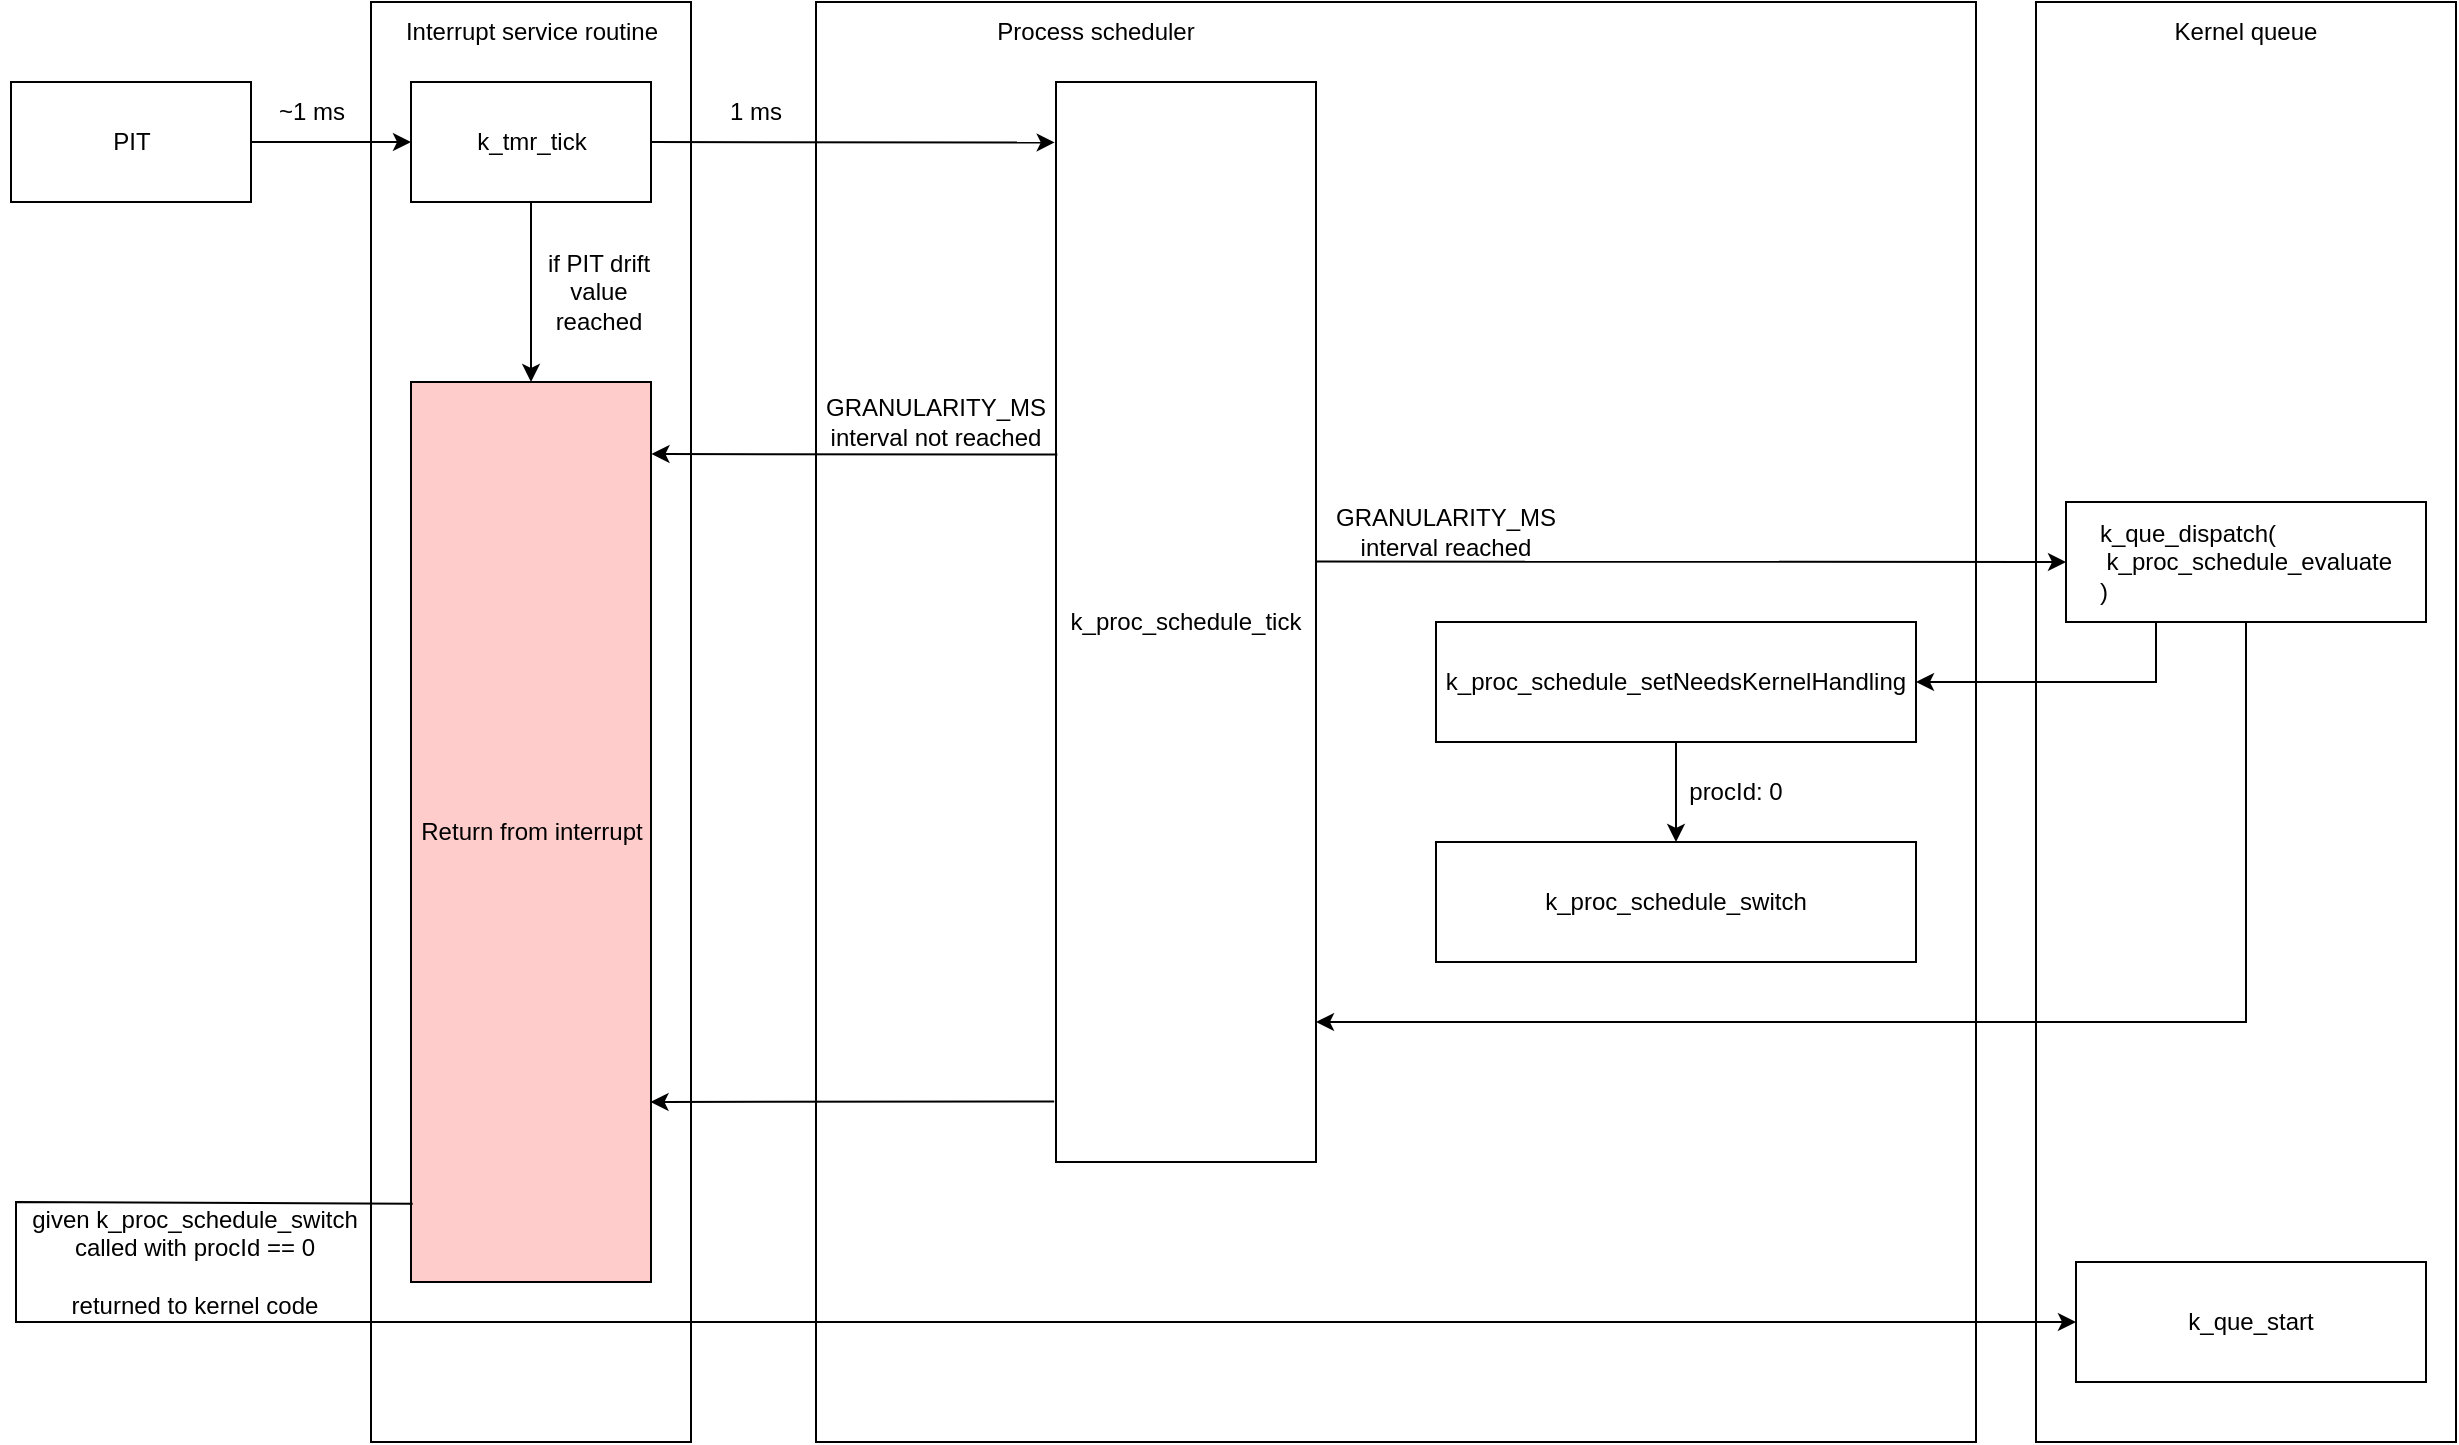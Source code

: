 <mxfile version="20.8.13" type="github">
  <diagram id="C5RBs43oDa-KdzZeNtuy" name="Page-1">
    <mxGraphModel dx="2630" dy="2167" grid="1" gridSize="10" guides="1" tooltips="1" connect="1" arrows="1" fold="1" page="1" pageScale="1" pageWidth="827" pageHeight="1169" math="0" shadow="0">
      <root>
        <mxCell id="WIyWlLk6GJQsqaUBKTNV-0" />
        <mxCell id="WIyWlLk6GJQsqaUBKTNV-1" parent="WIyWlLk6GJQsqaUBKTNV-0" />
        <mxCell id="M0FN-xJ6hnQDgg32db2r-20" value="" style="rounded=0;whiteSpace=wrap;html=1;" vertex="1" parent="WIyWlLk6GJQsqaUBKTNV-1">
          <mxGeometry x="147.5" y="-30" width="160" height="720" as="geometry" />
        </mxCell>
        <mxCell id="M0FN-xJ6hnQDgg32db2r-15" value="" style="rounded=0;whiteSpace=wrap;html=1;" vertex="1" parent="WIyWlLk6GJQsqaUBKTNV-1">
          <mxGeometry x="980" y="-30" width="210" height="720" as="geometry" />
        </mxCell>
        <mxCell id="M0FN-xJ6hnQDgg32db2r-13" value="" style="rounded=0;whiteSpace=wrap;html=1;" vertex="1" parent="WIyWlLk6GJQsqaUBKTNV-1">
          <mxGeometry x="370" y="-30" width="580" height="720" as="geometry" />
        </mxCell>
        <mxCell id="M0FN-xJ6hnQDgg32db2r-0" value="PIT" style="rounded=0;whiteSpace=wrap;html=1;" vertex="1" parent="WIyWlLk6GJQsqaUBKTNV-1">
          <mxGeometry x="-32.5" y="10" width="120" height="60" as="geometry" />
        </mxCell>
        <mxCell id="M0FN-xJ6hnQDgg32db2r-1" value="" style="endArrow=classic;html=1;rounded=0;exitX=1;exitY=0.5;exitDx=0;exitDy=0;entryX=0;entryY=0.5;entryDx=0;entryDy=0;" edge="1" parent="WIyWlLk6GJQsqaUBKTNV-1" source="M0FN-xJ6hnQDgg32db2r-0" target="M0FN-xJ6hnQDgg32db2r-3">
          <mxGeometry width="50" height="50" relative="1" as="geometry">
            <mxPoint x="390" y="310" as="sourcePoint" />
            <mxPoint x="200" y="40" as="targetPoint" />
          </mxGeometry>
        </mxCell>
        <mxCell id="M0FN-xJ6hnQDgg32db2r-2" value="~1 ms" style="text;html=1;strokeColor=none;fillColor=none;align=center;verticalAlign=middle;whiteSpace=wrap;rounded=0;" vertex="1" parent="WIyWlLk6GJQsqaUBKTNV-1">
          <mxGeometry x="87.5" y="10" width="60" height="30" as="geometry" />
        </mxCell>
        <mxCell id="M0FN-xJ6hnQDgg32db2r-23" value="" style="edgeStyle=orthogonalEdgeStyle;rounded=0;orthogonalLoop=1;jettySize=auto;html=1;" edge="1" parent="WIyWlLk6GJQsqaUBKTNV-1" source="M0FN-xJ6hnQDgg32db2r-3" target="M0FN-xJ6hnQDgg32db2r-22">
          <mxGeometry relative="1" as="geometry" />
        </mxCell>
        <mxCell id="M0FN-xJ6hnQDgg32db2r-3" value="k_tmr_tick" style="rounded=0;whiteSpace=wrap;html=1;" vertex="1" parent="WIyWlLk6GJQsqaUBKTNV-1">
          <mxGeometry x="167.5" y="10" width="120" height="60" as="geometry" />
        </mxCell>
        <mxCell id="M0FN-xJ6hnQDgg32db2r-5" value="" style="endArrow=classic;html=1;rounded=0;exitX=1;exitY=0.5;exitDx=0;exitDy=0;entryX=-0.005;entryY=0.056;entryDx=0;entryDy=0;entryPerimeter=0;" edge="1" parent="WIyWlLk6GJQsqaUBKTNV-1" source="M0FN-xJ6hnQDgg32db2r-3" target="M0FN-xJ6hnQDgg32db2r-6">
          <mxGeometry width="50" height="50" relative="1" as="geometry">
            <mxPoint x="390" y="210" as="sourcePoint" />
            <mxPoint x="480" y="40" as="targetPoint" />
          </mxGeometry>
        </mxCell>
        <mxCell id="M0FN-xJ6hnQDgg32db2r-6" value="k_proc_schedule_tick" style="rounded=0;whiteSpace=wrap;html=1;" vertex="1" parent="WIyWlLk6GJQsqaUBKTNV-1">
          <mxGeometry x="490" y="10" width="130" height="540" as="geometry" />
        </mxCell>
        <mxCell id="M0FN-xJ6hnQDgg32db2r-7" value="&lt;div style=&quot;text-align: left;&quot;&gt;&lt;span style=&quot;background-color: initial;&quot;&gt;k_que_dispatch(&lt;/span&gt;&lt;/div&gt;&lt;span style=&quot;white-space: pre;&quot;&gt;&lt;div style=&quot;text-align: left;&quot;&gt;&lt;span style=&quot;background-color: initial;&quot;&gt;	&lt;/span&gt;&lt;span style=&quot;background-color: initial; white-space: normal;&quot;&gt;k_proc_schedule_evaluate&lt;/span&gt;&lt;/div&gt;&lt;/span&gt;&lt;div style=&quot;text-align: left;&quot;&gt;&lt;span style=&quot;background-color: initial;&quot;&gt;)&lt;/span&gt;&lt;/div&gt;" style="rounded=0;whiteSpace=wrap;html=1;" vertex="1" parent="WIyWlLk6GJQsqaUBKTNV-1">
          <mxGeometry x="995" y="220" width="180" height="60" as="geometry" />
        </mxCell>
        <mxCell id="M0FN-xJ6hnQDgg32db2r-8" value="1 ms" style="text;html=1;strokeColor=none;fillColor=none;align=center;verticalAlign=middle;whiteSpace=wrap;rounded=0;" vertex="1" parent="WIyWlLk6GJQsqaUBKTNV-1">
          <mxGeometry x="310" y="10" width="60" height="30" as="geometry" />
        </mxCell>
        <mxCell id="M0FN-xJ6hnQDgg32db2r-10" value="" style="endArrow=classic;html=1;rounded=0;exitX=1;exitY=0.444;exitDx=0;exitDy=0;entryX=0;entryY=0.5;entryDx=0;entryDy=0;exitPerimeter=0;" edge="1" parent="WIyWlLk6GJQsqaUBKTNV-1" source="M0FN-xJ6hnQDgg32db2r-6" target="M0FN-xJ6hnQDgg32db2r-7">
          <mxGeometry width="50" height="50" relative="1" as="geometry">
            <mxPoint x="710" y="220" as="sourcePoint" />
            <mxPoint x="610" y="30" as="targetPoint" />
          </mxGeometry>
        </mxCell>
        <mxCell id="M0FN-xJ6hnQDgg32db2r-11" value="GRANULARITY_MS interval reached" style="text;html=1;strokeColor=none;fillColor=none;align=center;verticalAlign=middle;whiteSpace=wrap;rounded=0;" vertex="1" parent="WIyWlLk6GJQsqaUBKTNV-1">
          <mxGeometry x="620" y="220" width="130" height="30" as="geometry" />
        </mxCell>
        <mxCell id="M0FN-xJ6hnQDgg32db2r-14" value="Process scheduler" style="text;html=1;strokeColor=none;fillColor=none;align=center;verticalAlign=middle;whiteSpace=wrap;rounded=0;" vertex="1" parent="WIyWlLk6GJQsqaUBKTNV-1">
          <mxGeometry x="440" y="-30" width="140" height="30" as="geometry" />
        </mxCell>
        <mxCell id="M0FN-xJ6hnQDgg32db2r-16" value="Kernel queue" style="text;html=1;strokeColor=none;fillColor=none;align=center;verticalAlign=middle;whiteSpace=wrap;rounded=0;" vertex="1" parent="WIyWlLk6GJQsqaUBKTNV-1">
          <mxGeometry x="1015" y="-30" width="140" height="30" as="geometry" />
        </mxCell>
        <mxCell id="M0FN-xJ6hnQDgg32db2r-21" value="Interrupt service routine" style="text;html=1;strokeColor=none;fillColor=none;align=center;verticalAlign=middle;whiteSpace=wrap;rounded=0;" vertex="1" parent="WIyWlLk6GJQsqaUBKTNV-1">
          <mxGeometry x="157.5" y="-30" width="140" height="30" as="geometry" />
        </mxCell>
        <mxCell id="M0FN-xJ6hnQDgg32db2r-22" value="Return from interrupt" style="rounded=0;whiteSpace=wrap;html=1;fillColor=#FFCCCC;" vertex="1" parent="WIyWlLk6GJQsqaUBKTNV-1">
          <mxGeometry x="167.5" y="160" width="120" height="450" as="geometry" />
        </mxCell>
        <mxCell id="M0FN-xJ6hnQDgg32db2r-24" value="if PIT drift value reached" style="text;html=1;strokeColor=none;fillColor=none;align=center;verticalAlign=middle;whiteSpace=wrap;rounded=0;" vertex="1" parent="WIyWlLk6GJQsqaUBKTNV-1">
          <mxGeometry x="225" y="90" width="72.5" height="50" as="geometry" />
        </mxCell>
        <mxCell id="M0FN-xJ6hnQDgg32db2r-26" value="GRANULARITY_MS interval not reached" style="text;html=1;strokeColor=none;fillColor=none;align=center;verticalAlign=middle;whiteSpace=wrap;rounded=0;" vertex="1" parent="WIyWlLk6GJQsqaUBKTNV-1">
          <mxGeometry x="370" y="160" width="120" height="40" as="geometry" />
        </mxCell>
        <mxCell id="M0FN-xJ6hnQDgg32db2r-27" value="k_proc_schedule_setNeedsKernelHandling" style="rounded=0;whiteSpace=wrap;html=1;" vertex="1" parent="WIyWlLk6GJQsqaUBKTNV-1">
          <mxGeometry x="680" y="280" width="240" height="60" as="geometry" />
        </mxCell>
        <mxCell id="M0FN-xJ6hnQDgg32db2r-30" value="k_proc_schedule_switch" style="rounded=0;whiteSpace=wrap;html=1;" vertex="1" parent="WIyWlLk6GJQsqaUBKTNV-1">
          <mxGeometry x="680" y="390" width="240" height="60" as="geometry" />
        </mxCell>
        <mxCell id="M0FN-xJ6hnQDgg32db2r-31" value="" style="endArrow=classic;html=1;rounded=0;exitX=0.5;exitY=1;exitDx=0;exitDy=0;entryX=0.5;entryY=0;entryDx=0;entryDy=0;" edge="1" parent="WIyWlLk6GJQsqaUBKTNV-1" source="M0FN-xJ6hnQDgg32db2r-27" target="M0FN-xJ6hnQDgg32db2r-30">
          <mxGeometry width="50" height="50" relative="1" as="geometry">
            <mxPoint x="920" y="290" as="sourcePoint" />
            <mxPoint x="970" y="240" as="targetPoint" />
          </mxGeometry>
        </mxCell>
        <mxCell id="M0FN-xJ6hnQDgg32db2r-32" value="procId: 0" style="text;html=1;strokeColor=none;fillColor=none;align=center;verticalAlign=middle;whiteSpace=wrap;rounded=0;" vertex="1" parent="WIyWlLk6GJQsqaUBKTNV-1">
          <mxGeometry x="800" y="350" width="60" height="30" as="geometry" />
        </mxCell>
        <mxCell id="M0FN-xJ6hnQDgg32db2r-33" value="" style="endArrow=classic;html=1;rounded=0;exitX=0.25;exitY=1;exitDx=0;exitDy=0;entryX=1;entryY=0.5;entryDx=0;entryDy=0;" edge="1" parent="WIyWlLk6GJQsqaUBKTNV-1" source="M0FN-xJ6hnQDgg32db2r-7" target="M0FN-xJ6hnQDgg32db2r-27">
          <mxGeometry width="50" height="50" relative="1" as="geometry">
            <mxPoint x="920" y="290" as="sourcePoint" />
            <mxPoint x="970" y="240" as="targetPoint" />
            <Array as="points">
              <mxPoint x="1040" y="310" />
            </Array>
          </mxGeometry>
        </mxCell>
        <mxCell id="M0FN-xJ6hnQDgg32db2r-35" value="" style="endArrow=classic;html=1;rounded=0;exitX=0.005;exitY=0.345;exitDx=0;exitDy=0;exitPerimeter=0;entryX=1.002;entryY=0.08;entryDx=0;entryDy=0;entryPerimeter=0;" edge="1" parent="WIyWlLk6GJQsqaUBKTNV-1" source="M0FN-xJ6hnQDgg32db2r-6" target="M0FN-xJ6hnQDgg32db2r-22">
          <mxGeometry width="50" height="50" relative="1" as="geometry">
            <mxPoint x="490" y="190" as="sourcePoint" />
            <mxPoint x="290" y="196" as="targetPoint" />
          </mxGeometry>
        </mxCell>
        <mxCell id="M0FN-xJ6hnQDgg32db2r-36" value="" style="endArrow=classic;html=1;rounded=0;exitX=0.5;exitY=1;exitDx=0;exitDy=0;" edge="1" parent="WIyWlLk6GJQsqaUBKTNV-1" source="M0FN-xJ6hnQDgg32db2r-7">
          <mxGeometry width="50" height="50" relative="1" as="geometry">
            <mxPoint x="920" y="490" as="sourcePoint" />
            <mxPoint x="620" y="480" as="targetPoint" />
            <Array as="points">
              <mxPoint x="1085" y="480" />
            </Array>
          </mxGeometry>
        </mxCell>
        <mxCell id="M0FN-xJ6hnQDgg32db2r-38" value="" style="endArrow=classic;html=1;rounded=0;exitX=-0.007;exitY=0.944;exitDx=0;exitDy=0;exitPerimeter=0;entryX=0.998;entryY=0.8;entryDx=0;entryDy=0;entryPerimeter=0;" edge="1" parent="WIyWlLk6GJQsqaUBKTNV-1" source="M0FN-xJ6hnQDgg32db2r-6" target="M0FN-xJ6hnQDgg32db2r-22">
          <mxGeometry width="50" height="50" relative="1" as="geometry">
            <mxPoint x="920" y="490" as="sourcePoint" />
            <mxPoint x="970" y="440" as="targetPoint" />
          </mxGeometry>
        </mxCell>
        <mxCell id="M0FN-xJ6hnQDgg32db2r-39" value="&lt;div style=&quot;text-align: left;&quot;&gt;k_que_start&lt;/div&gt;" style="rounded=0;whiteSpace=wrap;html=1;" vertex="1" parent="WIyWlLk6GJQsqaUBKTNV-1">
          <mxGeometry x="1000" y="600" width="175" height="60" as="geometry" />
        </mxCell>
        <mxCell id="M0FN-xJ6hnQDgg32db2r-40" value="" style="endArrow=classic;html=1;rounded=0;entryX=0;entryY=0.5;entryDx=0;entryDy=0;exitX=0.007;exitY=0.913;exitDx=0;exitDy=0;exitPerimeter=0;" edge="1" parent="WIyWlLk6GJQsqaUBKTNV-1" source="M0FN-xJ6hnQDgg32db2r-22" target="M0FN-xJ6hnQDgg32db2r-39">
          <mxGeometry width="50" height="50" relative="1" as="geometry">
            <mxPoint x="830" y="580" as="sourcePoint" />
            <mxPoint x="880" y="530" as="targetPoint" />
            <Array as="points">
              <mxPoint x="-30" y="570" />
              <mxPoint x="-30" y="630" />
            </Array>
          </mxGeometry>
        </mxCell>
        <mxCell id="M0FN-xJ6hnQDgg32db2r-41" value="given k_proc_schedule_switch called with procId == 0&lt;br&gt;&lt;br&gt;returned to kernel code" style="text;html=1;strokeColor=none;fillColor=none;align=center;verticalAlign=middle;whiteSpace=wrap;rounded=0;" vertex="1" parent="WIyWlLk6GJQsqaUBKTNV-1">
          <mxGeometry x="-32.5" y="570" width="182.5" height="60" as="geometry" />
        </mxCell>
      </root>
    </mxGraphModel>
  </diagram>
</mxfile>

